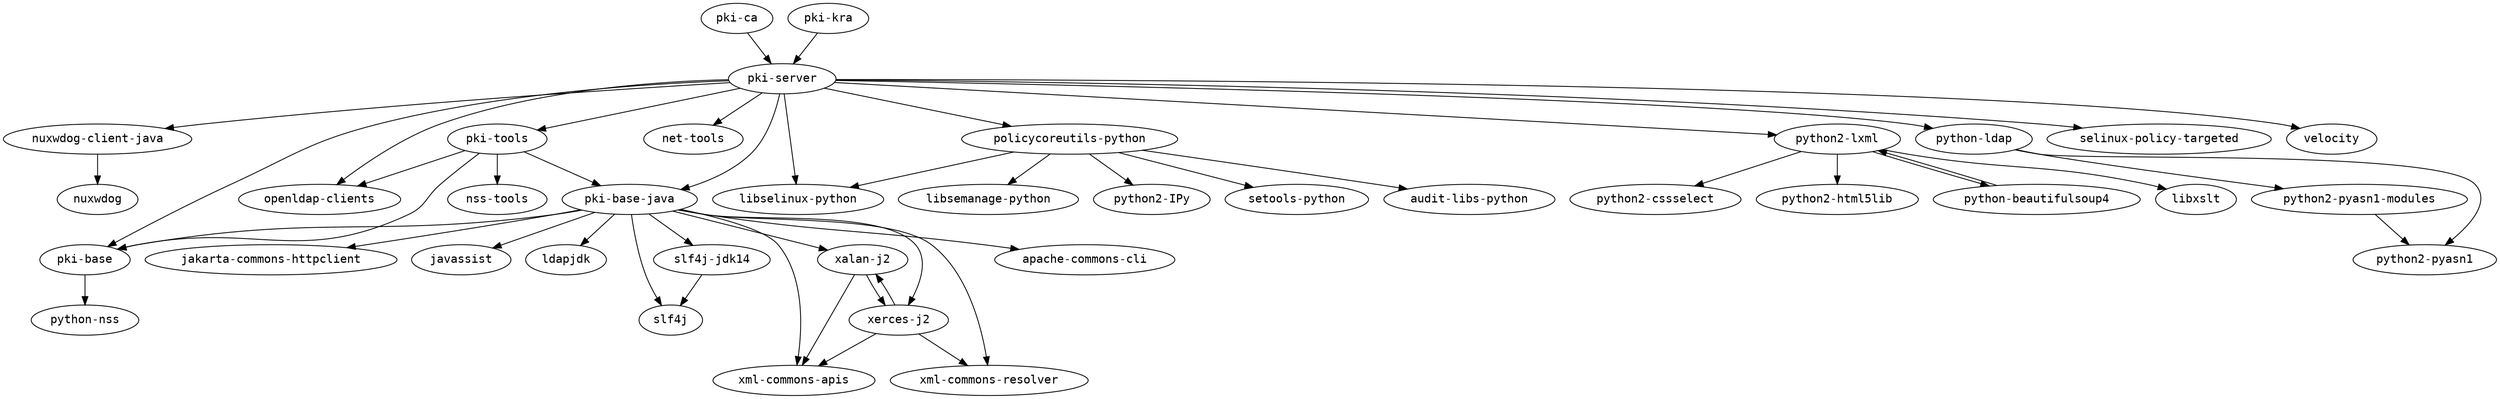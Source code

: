 strict digraph G {
node [fontname=monospace];
  "nuxwdog-client-java" -> "nuxwdog";
  "pki-base-java" -> "apache-commons-cli";
  "pki-base-java" -> "jakarta-commons-httpclient";
  "pki-base-java" -> "javassist";
  "pki-base-java" -> "ldapjdk";
  "pki-base-java" -> "pki-base";
  "pki-base-java" -> "slf4j";
  "pki-base-java" -> "slf4j-jdk14";
  "pki-base-java" -> "xalan-j2";
  "pki-base-java" -> "xerces-j2";
  "pki-base-java" -> "xml-commons-apis";
  "pki-base-java" -> "xml-commons-resolver";
  "pki-base" -> "python-nss";
  "pki-ca" -> "pki-server";
  "pki-kra" -> "pki-server";
  "pki-server" -> "libselinux-python";
  "pki-server" -> "net-tools";
  "pki-server" -> "nuxwdog-client-java";
  "pki-server" -> "openldap-clients";
  "pki-server" -> "pki-base";
  "pki-server" -> "pki-base-java";
  "pki-server" -> "pki-tools";
  "pki-server" -> "policycoreutils-python";
  "pki-server" -> "python2-lxml";
  "pki-server" -> "python-ldap";
  "pki-server" -> "selinux-policy-targeted";
  "pki-server" -> "velocity";
  "pki-tools" -> "nss-tools";
  "pki-tools" -> "openldap-clients";
  "pki-tools" -> "pki-base";
  "pki-tools" -> "pki-base-java";
  "policycoreutils-python" -> "audit-libs-python";
  "policycoreutils-python" -> "libselinux-python";
  "policycoreutils-python" -> "libsemanage-python";
  "policycoreutils-python" -> "python2-IPy";
  "policycoreutils-python" -> "setools-python";
  "python2-lxml" -> "libxslt";
  "python2-lxml" -> "python2-cssselect";
  "python2-lxml" -> "python2-html5lib";
  "python2-lxml" -> "python-beautifulsoup4";
  "python2-pyasn1-modules" -> "python2-pyasn1";
  "python-beautifulsoup4" -> "python2-lxml";
  "python-ldap" -> "python2-pyasn1";
  "python-ldap" -> "python2-pyasn1-modules";
  "slf4j-jdk14" -> "slf4j";
  "xalan-j2" -> "xerces-j2";
  "xalan-j2" -> "xml-commons-apis";
  "xerces-j2" -> "xalan-j2";
  "xerces-j2" -> "xml-commons-apis";
  "xerces-j2" -> "xml-commons-resolver";
}
